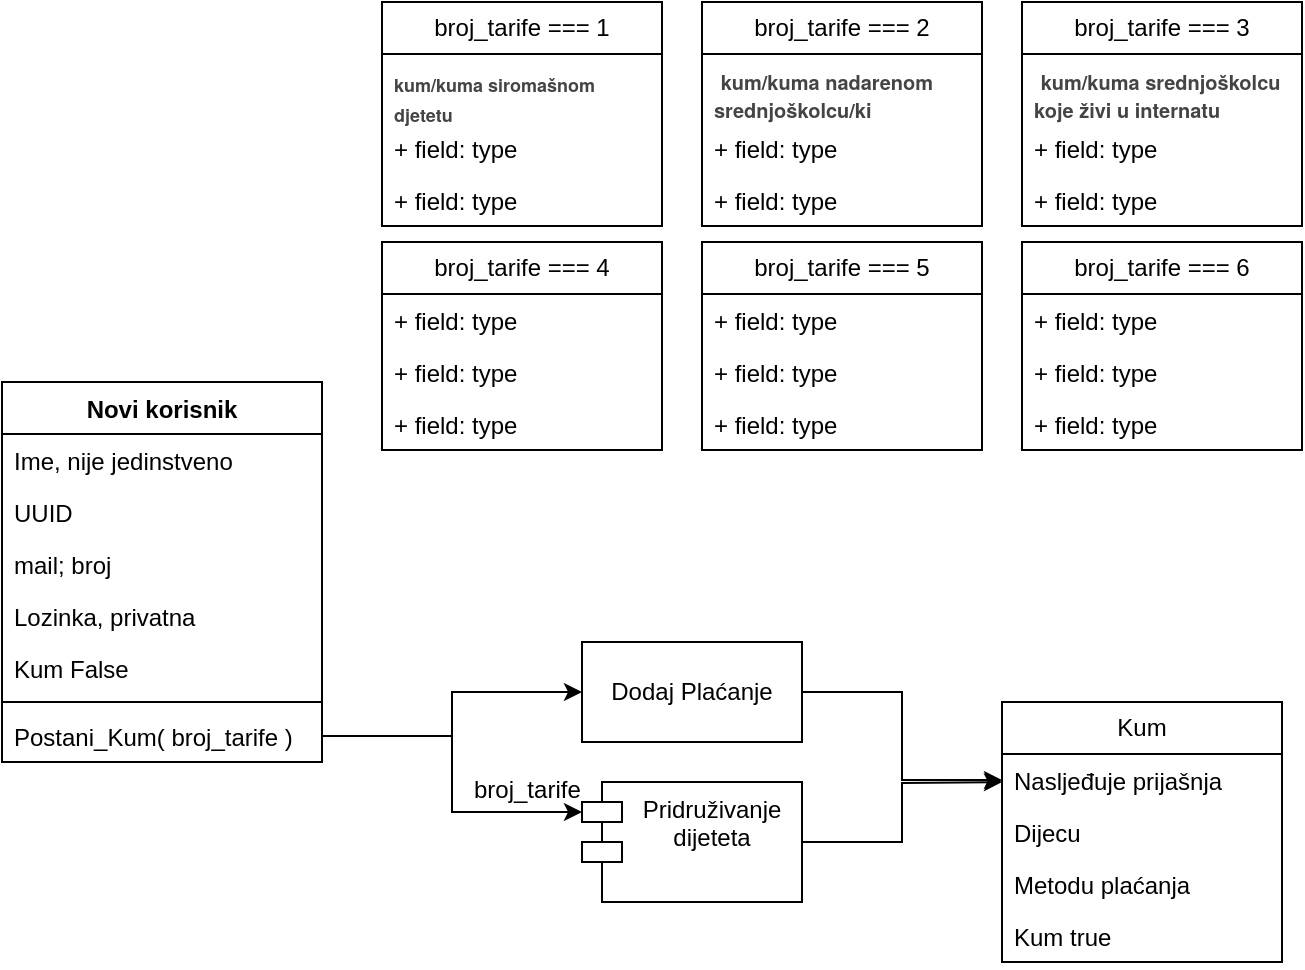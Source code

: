 <mxfile version="21.1.1" type="github">
  <diagram name="Odnosi" id="b5b7bab2-c9e2-2cf4-8b2a-24fd1a2a6d21">
    <mxGraphModel dx="1434" dy="764" grid="1" gridSize="10" guides="1" tooltips="1" connect="1" arrows="1" fold="1" page="1" pageScale="1" pageWidth="827" pageHeight="1169" background="none" math="0" shadow="0">
      <root>
        <mxCell id="0" />
        <mxCell id="1" parent="0" />
        <mxCell id="CNKn6cX1Ovi-BV8Oh0FE-32" value="Kum" style="swimlane;fontStyle=0;childLayout=stackLayout;horizontal=1;startSize=26;fillColor=none;horizontalStack=0;resizeParent=1;resizeParentMax=0;resizeLast=0;collapsible=1;marginBottom=0;whiteSpace=wrap;html=1;" parent="1" vertex="1">
          <mxGeometry x="540" y="440" width="140" height="130" as="geometry" />
        </mxCell>
        <mxCell id="CNKn6cX1Ovi-BV8Oh0FE-33" value="Nasljeđuje prijašnja" style="text;strokeColor=none;fillColor=none;align=left;verticalAlign=top;spacingLeft=4;spacingRight=4;overflow=hidden;rotatable=0;points=[[0,0.5],[1,0.5]];portConstraint=eastwest;whiteSpace=wrap;html=1;" parent="CNKn6cX1Ovi-BV8Oh0FE-32" vertex="1">
          <mxGeometry y="26" width="140" height="26" as="geometry" />
        </mxCell>
        <mxCell id="CNKn6cX1Ovi-BV8Oh0FE-34" value="Dijecu" style="text;strokeColor=none;fillColor=none;align=left;verticalAlign=top;spacingLeft=4;spacingRight=4;overflow=hidden;rotatable=0;points=[[0,0.5],[1,0.5]];portConstraint=eastwest;whiteSpace=wrap;html=1;" parent="CNKn6cX1Ovi-BV8Oh0FE-32" vertex="1">
          <mxGeometry y="52" width="140" height="26" as="geometry" />
        </mxCell>
        <mxCell id="CNKn6cX1Ovi-BV8Oh0FE-35" value="Metodu plaćanja" style="text;strokeColor=none;fillColor=none;align=left;verticalAlign=top;spacingLeft=4;spacingRight=4;overflow=hidden;rotatable=0;points=[[0,0.5],[1,0.5]];portConstraint=eastwest;whiteSpace=wrap;html=1;" parent="CNKn6cX1Ovi-BV8Oh0FE-32" vertex="1">
          <mxGeometry y="78" width="140" height="26" as="geometry" />
        </mxCell>
        <mxCell id="CNKn6cX1Ovi-BV8Oh0FE-36" value="Kum true" style="text;strokeColor=none;fillColor=none;align=left;verticalAlign=top;spacingLeft=4;spacingRight=4;overflow=hidden;rotatable=0;points=[[0,0.5],[1,0.5]];portConstraint=eastwest;whiteSpace=wrap;html=1;" parent="CNKn6cX1Ovi-BV8Oh0FE-32" vertex="1">
          <mxGeometry y="104" width="140" height="26" as="geometry" />
        </mxCell>
        <mxCell id="CNKn6cX1Ovi-BV8Oh0FE-38" value="Novi korisnik" style="swimlane;fontStyle=1;align=center;verticalAlign=top;childLayout=stackLayout;horizontal=1;startSize=26;horizontalStack=0;resizeParent=1;resizeParentMax=0;resizeLast=0;collapsible=1;marginBottom=0;whiteSpace=wrap;html=1;" parent="1" vertex="1">
          <mxGeometry x="40" y="280" width="160" height="190" as="geometry" />
        </mxCell>
        <mxCell id="CNKn6cX1Ovi-BV8Oh0FE-42" value="Ime, nije jedinstveno" style="text;strokeColor=none;fillColor=none;align=left;verticalAlign=top;spacingLeft=4;spacingRight=4;overflow=hidden;rotatable=0;points=[[0,0.5],[1,0.5]];portConstraint=eastwest;whiteSpace=wrap;html=1;" parent="CNKn6cX1Ovi-BV8Oh0FE-38" vertex="1">
          <mxGeometry y="26" width="160" height="26" as="geometry" />
        </mxCell>
        <mxCell id="CNKn6cX1Ovi-BV8Oh0FE-28" value="UUID" style="text;strokeColor=none;fillColor=none;align=left;verticalAlign=top;spacingLeft=4;spacingRight=4;overflow=hidden;rotatable=0;points=[[0,0.5],[1,0.5]];portConstraint=eastwest;whiteSpace=wrap;html=1;" parent="CNKn6cX1Ovi-BV8Oh0FE-38" vertex="1">
          <mxGeometry y="52" width="160" height="26" as="geometry" />
        </mxCell>
        <mxCell id="CNKn6cX1Ovi-BV8Oh0FE-29" value="mail; broj" style="text;strokeColor=none;fillColor=none;align=left;verticalAlign=top;spacingLeft=4;spacingRight=4;overflow=hidden;rotatable=0;points=[[0,0.5],[1,0.5]];portConstraint=eastwest;whiteSpace=wrap;html=1;" parent="CNKn6cX1Ovi-BV8Oh0FE-38" vertex="1">
          <mxGeometry y="78" width="160" height="26" as="geometry" />
        </mxCell>
        <mxCell id="CNKn6cX1Ovi-BV8Oh0FE-30" value="Lozinka, privatna" style="text;strokeColor=none;fillColor=none;align=left;verticalAlign=top;spacingLeft=4;spacingRight=4;overflow=hidden;rotatable=0;points=[[0,0.5],[1,0.5]];portConstraint=eastwest;whiteSpace=wrap;html=1;" parent="CNKn6cX1Ovi-BV8Oh0FE-38" vertex="1">
          <mxGeometry y="104" width="160" height="26" as="geometry" />
        </mxCell>
        <mxCell id="CNKn6cX1Ovi-BV8Oh0FE-31" value="Kum False" style="text;strokeColor=none;fillColor=none;align=left;verticalAlign=top;spacingLeft=4;spacingRight=4;overflow=hidden;rotatable=0;points=[[0,0.5],[1,0.5]];portConstraint=eastwest;whiteSpace=wrap;html=1;" parent="CNKn6cX1Ovi-BV8Oh0FE-38" vertex="1">
          <mxGeometry y="130" width="160" height="26" as="geometry" />
        </mxCell>
        <mxCell id="CNKn6cX1Ovi-BV8Oh0FE-40" value="" style="line;strokeWidth=1;fillColor=none;align=left;verticalAlign=middle;spacingTop=-1;spacingLeft=3;spacingRight=3;rotatable=0;labelPosition=right;points=[];portConstraint=eastwest;strokeColor=inherit;" parent="CNKn6cX1Ovi-BV8Oh0FE-38" vertex="1">
          <mxGeometry y="156" width="160" height="8" as="geometry" />
        </mxCell>
        <mxCell id="CNKn6cX1Ovi-BV8Oh0FE-41" value="Postani_Kum( broj_tarife )" style="text;strokeColor=none;fillColor=none;align=left;verticalAlign=top;spacingLeft=4;spacingRight=4;overflow=hidden;rotatable=0;points=[[0,0.5],[1,0.5]];portConstraint=eastwest;whiteSpace=wrap;html=1;" parent="CNKn6cX1Ovi-BV8Oh0FE-38" vertex="1">
          <mxGeometry y="164" width="160" height="26" as="geometry" />
        </mxCell>
        <mxCell id="CNKn6cX1Ovi-BV8Oh0FE-52" style="edgeStyle=orthogonalEdgeStyle;rounded=0;orthogonalLoop=1;jettySize=auto;html=1;exitX=1;exitY=0.5;exitDx=0;exitDy=0;entryX=0;entryY=0.5;entryDx=0;entryDy=0;" parent="1" source="CNKn6cX1Ovi-BV8Oh0FE-47" target="CNKn6cX1Ovi-BV8Oh0FE-33" edge="1">
          <mxGeometry relative="1" as="geometry" />
        </mxCell>
        <mxCell id="CNKn6cX1Ovi-BV8Oh0FE-47" value="Dodaj Plaćanje" style="html=1;whiteSpace=wrap;" parent="1" vertex="1">
          <mxGeometry x="330" y="410" width="110" height="50" as="geometry" />
        </mxCell>
        <mxCell id="CNKn6cX1Ovi-BV8Oh0FE-48" style="edgeStyle=orthogonalEdgeStyle;rounded=0;orthogonalLoop=1;jettySize=auto;html=1;exitX=1;exitY=0.5;exitDx=0;exitDy=0;entryX=0;entryY=0.5;entryDx=0;entryDy=0;" parent="1" source="CNKn6cX1Ovi-BV8Oh0FE-41" target="CNKn6cX1Ovi-BV8Oh0FE-47" edge="1">
          <mxGeometry relative="1" as="geometry" />
        </mxCell>
        <mxCell id="CNKn6cX1Ovi-BV8Oh0FE-46" style="edgeStyle=orthogonalEdgeStyle;rounded=0;orthogonalLoop=1;jettySize=auto;html=1;exitX=1;exitY=0.5;exitDx=0;exitDy=0;entryX=0;entryY=0;entryDx=0;entryDy=15;entryPerimeter=0;" parent="1" source="CNKn6cX1Ovi-BV8Oh0FE-41" target="CNKn6cX1Ovi-BV8Oh0FE-50" edge="1">
          <mxGeometry relative="1" as="geometry">
            <mxPoint x="310" y="495" as="targetPoint" />
          </mxGeometry>
        </mxCell>
        <mxCell id="CNKn6cX1Ovi-BV8Oh0FE-53" style="edgeStyle=orthogonalEdgeStyle;rounded=0;orthogonalLoop=1;jettySize=auto;html=1;exitX=1;exitY=0.5;exitDx=0;exitDy=0;" parent="1" source="CNKn6cX1Ovi-BV8Oh0FE-50" edge="1">
          <mxGeometry relative="1" as="geometry">
            <mxPoint x="540" y="480" as="targetPoint" />
          </mxGeometry>
        </mxCell>
        <mxCell id="CNKn6cX1Ovi-BV8Oh0FE-50" value="Pridruživanje dijeteta" style="shape=module;align=left;spacingLeft=20;align=center;verticalAlign=top;whiteSpace=wrap;html=1;" parent="1" vertex="1">
          <mxGeometry x="330" y="480" width="110" height="60" as="geometry" />
        </mxCell>
        <mxCell id="CNKn6cX1Ovi-BV8Oh0FE-51" value="broj_tarife&lt;br&gt;" style="text;strokeColor=none;fillColor=none;align=left;verticalAlign=top;spacingLeft=4;spacingRight=4;overflow=hidden;rotatable=0;points=[[0,0.5],[1,0.5]];portConstraint=eastwest;whiteSpace=wrap;html=1;" parent="1" vertex="1">
          <mxGeometry x="270" y="470" width="100" height="26" as="geometry" />
        </mxCell>
        <mxCell id="XvP8bNMt5vkGeL0-mGoQ-4" value="broj_tarife === 2" style="swimlane;fontStyle=0;childLayout=stackLayout;horizontal=1;startSize=26;fillColor=none;horizontalStack=0;resizeParent=1;resizeParentMax=0;resizeLast=0;collapsible=1;marginBottom=0;whiteSpace=wrap;html=1;" parent="1" vertex="1">
          <mxGeometry x="390" y="90" width="140" height="112" as="geometry" />
        </mxCell>
        <mxCell id="XvP8bNMt5vkGeL0-mGoQ-5" value="&amp;nbsp;&lt;b style=&quot;box-sizing: border-box; color: rgb(68, 68, 68); font-family: &amp;quot;Helvetica Neue&amp;quot;, Helvetica, Arial, sans-serif; background-color: rgb(255, 255, 255); font-size: 10px;&quot;&gt;kum/kuma nadarenom srednjoškolcu/ki&lt;/b&gt;" style="text;strokeColor=none;fillColor=none;align=left;verticalAlign=top;spacingLeft=4;spacingRight=4;overflow=hidden;rotatable=0;points=[[0,0.5],[1,0.5]];portConstraint=eastwest;whiteSpace=wrap;html=1;" parent="XvP8bNMt5vkGeL0-mGoQ-4" vertex="1">
          <mxGeometry y="26" width="140" height="34" as="geometry" />
        </mxCell>
        <mxCell id="XvP8bNMt5vkGeL0-mGoQ-6" value="+ field: type" style="text;strokeColor=none;fillColor=none;align=left;verticalAlign=top;spacingLeft=4;spacingRight=4;overflow=hidden;rotatable=0;points=[[0,0.5],[1,0.5]];portConstraint=eastwest;whiteSpace=wrap;html=1;" parent="XvP8bNMt5vkGeL0-mGoQ-4" vertex="1">
          <mxGeometry y="60" width="140" height="26" as="geometry" />
        </mxCell>
        <mxCell id="XvP8bNMt5vkGeL0-mGoQ-7" value="+ field: type" style="text;strokeColor=none;fillColor=none;align=left;verticalAlign=top;spacingLeft=4;spacingRight=4;overflow=hidden;rotatable=0;points=[[0,0.5],[1,0.5]];portConstraint=eastwest;whiteSpace=wrap;html=1;" parent="XvP8bNMt5vkGeL0-mGoQ-4" vertex="1">
          <mxGeometry y="86" width="140" height="26" as="geometry" />
        </mxCell>
        <mxCell id="ZzGEdMD5MTZFJujquE0D-1" value="broj_tarife === 3" style="swimlane;fontStyle=0;childLayout=stackLayout;horizontal=1;startSize=26;fillColor=none;horizontalStack=0;resizeParent=1;resizeParentMax=0;resizeLast=0;collapsible=1;marginBottom=0;whiteSpace=wrap;html=1;" vertex="1" parent="1">
          <mxGeometry x="550" y="90" width="140" height="112" as="geometry" />
        </mxCell>
        <mxCell id="ZzGEdMD5MTZFJujquE0D-2" value="&amp;nbsp;&lt;strong style=&quot;box-sizing: border-box; color: rgb(68, 68, 68); font-family: &amp;quot;Helvetica Neue&amp;quot;, Helvetica, Arial, sans-serif; background-color: rgb(255, 255, 255); font-size: 10px;&quot;&gt;kum/kuma srednjoškolcu koje živi u internatu Zdenca&lt;/strong&gt;" style="text;strokeColor=none;fillColor=none;align=left;verticalAlign=top;spacingLeft=4;spacingRight=4;overflow=hidden;rotatable=0;points=[[0,0.5],[1,0.5]];portConstraint=eastwest;whiteSpace=wrap;html=1;" vertex="1" parent="ZzGEdMD5MTZFJujquE0D-1">
          <mxGeometry y="26" width="140" height="34" as="geometry" />
        </mxCell>
        <mxCell id="ZzGEdMD5MTZFJujquE0D-3" value="+ field: type" style="text;strokeColor=none;fillColor=none;align=left;verticalAlign=top;spacingLeft=4;spacingRight=4;overflow=hidden;rotatable=0;points=[[0,0.5],[1,0.5]];portConstraint=eastwest;whiteSpace=wrap;html=1;" vertex="1" parent="ZzGEdMD5MTZFJujquE0D-1">
          <mxGeometry y="60" width="140" height="26" as="geometry" />
        </mxCell>
        <mxCell id="ZzGEdMD5MTZFJujquE0D-4" value="+ field: type" style="text;strokeColor=none;fillColor=none;align=left;verticalAlign=top;spacingLeft=4;spacingRight=4;overflow=hidden;rotatable=0;points=[[0,0.5],[1,0.5]];portConstraint=eastwest;whiteSpace=wrap;html=1;" vertex="1" parent="ZzGEdMD5MTZFJujquE0D-1">
          <mxGeometry y="86" width="140" height="26" as="geometry" />
        </mxCell>
        <mxCell id="ZzGEdMD5MTZFJujquE0D-5" value="broj_tarife === 4" style="swimlane;fontStyle=0;childLayout=stackLayout;horizontal=1;startSize=26;fillColor=none;horizontalStack=0;resizeParent=1;resizeParentMax=0;resizeLast=0;collapsible=1;marginBottom=0;whiteSpace=wrap;html=1;" vertex="1" parent="1">
          <mxGeometry x="230" y="210" width="140" height="104" as="geometry" />
        </mxCell>
        <mxCell id="ZzGEdMD5MTZFJujquE0D-6" value="+ field: type" style="text;strokeColor=none;fillColor=none;align=left;verticalAlign=top;spacingLeft=4;spacingRight=4;overflow=hidden;rotatable=0;points=[[0,0.5],[1,0.5]];portConstraint=eastwest;whiteSpace=wrap;html=1;" vertex="1" parent="ZzGEdMD5MTZFJujquE0D-5">
          <mxGeometry y="26" width="140" height="26" as="geometry" />
        </mxCell>
        <mxCell id="ZzGEdMD5MTZFJujquE0D-7" value="+ field: type" style="text;strokeColor=none;fillColor=none;align=left;verticalAlign=top;spacingLeft=4;spacingRight=4;overflow=hidden;rotatable=0;points=[[0,0.5],[1,0.5]];portConstraint=eastwest;whiteSpace=wrap;html=1;" vertex="1" parent="ZzGEdMD5MTZFJujquE0D-5">
          <mxGeometry y="52" width="140" height="26" as="geometry" />
        </mxCell>
        <mxCell id="ZzGEdMD5MTZFJujquE0D-8" value="+ field: type" style="text;strokeColor=none;fillColor=none;align=left;verticalAlign=top;spacingLeft=4;spacingRight=4;overflow=hidden;rotatable=0;points=[[0,0.5],[1,0.5]];portConstraint=eastwest;whiteSpace=wrap;html=1;" vertex="1" parent="ZzGEdMD5MTZFJujquE0D-5">
          <mxGeometry y="78" width="140" height="26" as="geometry" />
        </mxCell>
        <mxCell id="ZzGEdMD5MTZFJujquE0D-9" value="broj_tarife === 5" style="swimlane;fontStyle=0;childLayout=stackLayout;horizontal=1;startSize=26;fillColor=none;horizontalStack=0;resizeParent=1;resizeParentMax=0;resizeLast=0;collapsible=1;marginBottom=0;whiteSpace=wrap;html=1;" vertex="1" parent="1">
          <mxGeometry x="390" y="210" width="140" height="104" as="geometry" />
        </mxCell>
        <mxCell id="ZzGEdMD5MTZFJujquE0D-10" value="+ field: type" style="text;strokeColor=none;fillColor=none;align=left;verticalAlign=top;spacingLeft=4;spacingRight=4;overflow=hidden;rotatable=0;points=[[0,0.5],[1,0.5]];portConstraint=eastwest;whiteSpace=wrap;html=1;" vertex="1" parent="ZzGEdMD5MTZFJujquE0D-9">
          <mxGeometry y="26" width="140" height="26" as="geometry" />
        </mxCell>
        <mxCell id="ZzGEdMD5MTZFJujquE0D-11" value="+ field: type" style="text;strokeColor=none;fillColor=none;align=left;verticalAlign=top;spacingLeft=4;spacingRight=4;overflow=hidden;rotatable=0;points=[[0,0.5],[1,0.5]];portConstraint=eastwest;whiteSpace=wrap;html=1;" vertex="1" parent="ZzGEdMD5MTZFJujquE0D-9">
          <mxGeometry y="52" width="140" height="26" as="geometry" />
        </mxCell>
        <mxCell id="ZzGEdMD5MTZFJujquE0D-12" value="+ field: type" style="text;strokeColor=none;fillColor=none;align=left;verticalAlign=top;spacingLeft=4;spacingRight=4;overflow=hidden;rotatable=0;points=[[0,0.5],[1,0.5]];portConstraint=eastwest;whiteSpace=wrap;html=1;" vertex="1" parent="ZzGEdMD5MTZFJujquE0D-9">
          <mxGeometry y="78" width="140" height="26" as="geometry" />
        </mxCell>
        <mxCell id="ZzGEdMD5MTZFJujquE0D-13" value="broj_tarife === 6" style="swimlane;fontStyle=0;childLayout=stackLayout;horizontal=1;startSize=26;fillColor=none;horizontalStack=0;resizeParent=1;resizeParentMax=0;resizeLast=0;collapsible=1;marginBottom=0;whiteSpace=wrap;html=1;" vertex="1" parent="1">
          <mxGeometry x="550" y="210" width="140" height="104" as="geometry" />
        </mxCell>
        <mxCell id="ZzGEdMD5MTZFJujquE0D-14" value="+ field: type" style="text;strokeColor=none;fillColor=none;align=left;verticalAlign=top;spacingLeft=4;spacingRight=4;overflow=hidden;rotatable=0;points=[[0,0.5],[1,0.5]];portConstraint=eastwest;whiteSpace=wrap;html=1;" vertex="1" parent="ZzGEdMD5MTZFJujquE0D-13">
          <mxGeometry y="26" width="140" height="26" as="geometry" />
        </mxCell>
        <mxCell id="ZzGEdMD5MTZFJujquE0D-15" value="+ field: type" style="text;strokeColor=none;fillColor=none;align=left;verticalAlign=top;spacingLeft=4;spacingRight=4;overflow=hidden;rotatable=0;points=[[0,0.5],[1,0.5]];portConstraint=eastwest;whiteSpace=wrap;html=1;" vertex="1" parent="ZzGEdMD5MTZFJujquE0D-13">
          <mxGeometry y="52" width="140" height="26" as="geometry" />
        </mxCell>
        <mxCell id="ZzGEdMD5MTZFJujquE0D-16" value="+ field: type" style="text;strokeColor=none;fillColor=none;align=left;verticalAlign=top;spacingLeft=4;spacingRight=4;overflow=hidden;rotatable=0;points=[[0,0.5],[1,0.5]];portConstraint=eastwest;whiteSpace=wrap;html=1;" vertex="1" parent="ZzGEdMD5MTZFJujquE0D-13">
          <mxGeometry y="78" width="140" height="26" as="geometry" />
        </mxCell>
        <mxCell id="ZzGEdMD5MTZFJujquE0D-17" value="broj_tarife === 1" style="swimlane;fontStyle=0;childLayout=stackLayout;horizontal=1;startSize=26;fillColor=none;horizontalStack=0;resizeParent=1;resizeParentMax=0;resizeLast=0;collapsible=1;marginBottom=0;whiteSpace=wrap;html=1;" vertex="1" parent="1">
          <mxGeometry x="230" y="90" width="140" height="112" as="geometry" />
        </mxCell>
        <mxCell id="ZzGEdMD5MTZFJujquE0D-18" value="&lt;strong style=&quot;box-sizing: border-box; color: rgb(68, 68, 68); font-family: &amp;quot;Helvetica Neue&amp;quot;, Helvetica, Arial, sans-serif; background-color: rgb(255, 255, 255);&quot;&gt;&lt;font style=&quot;font-size: 9px;&quot;&gt;kum/kuma siromašnom djetetu&lt;/font&gt;&lt;/strong&gt;" style="text;strokeColor=none;fillColor=none;align=left;verticalAlign=top;spacingLeft=4;spacingRight=4;overflow=hidden;rotatable=0;points=[[0,0.5],[1,0.5]];portConstraint=eastwest;whiteSpace=wrap;html=1;" vertex="1" parent="ZzGEdMD5MTZFJujquE0D-17">
          <mxGeometry y="26" width="140" height="34" as="geometry" />
        </mxCell>
        <mxCell id="ZzGEdMD5MTZFJujquE0D-19" value="+ field: type" style="text;strokeColor=none;fillColor=none;align=left;verticalAlign=top;spacingLeft=4;spacingRight=4;overflow=hidden;rotatable=0;points=[[0,0.5],[1,0.5]];portConstraint=eastwest;whiteSpace=wrap;html=1;" vertex="1" parent="ZzGEdMD5MTZFJujquE0D-17">
          <mxGeometry y="60" width="140" height="26" as="geometry" />
        </mxCell>
        <mxCell id="ZzGEdMD5MTZFJujquE0D-20" value="+ field: type" style="text;strokeColor=none;fillColor=none;align=left;verticalAlign=top;spacingLeft=4;spacingRight=4;overflow=hidden;rotatable=0;points=[[0,0.5],[1,0.5]];portConstraint=eastwest;whiteSpace=wrap;html=1;" vertex="1" parent="ZzGEdMD5MTZFJujquE0D-17">
          <mxGeometry y="86" width="140" height="26" as="geometry" />
        </mxCell>
      </root>
    </mxGraphModel>
  </diagram>
</mxfile>
